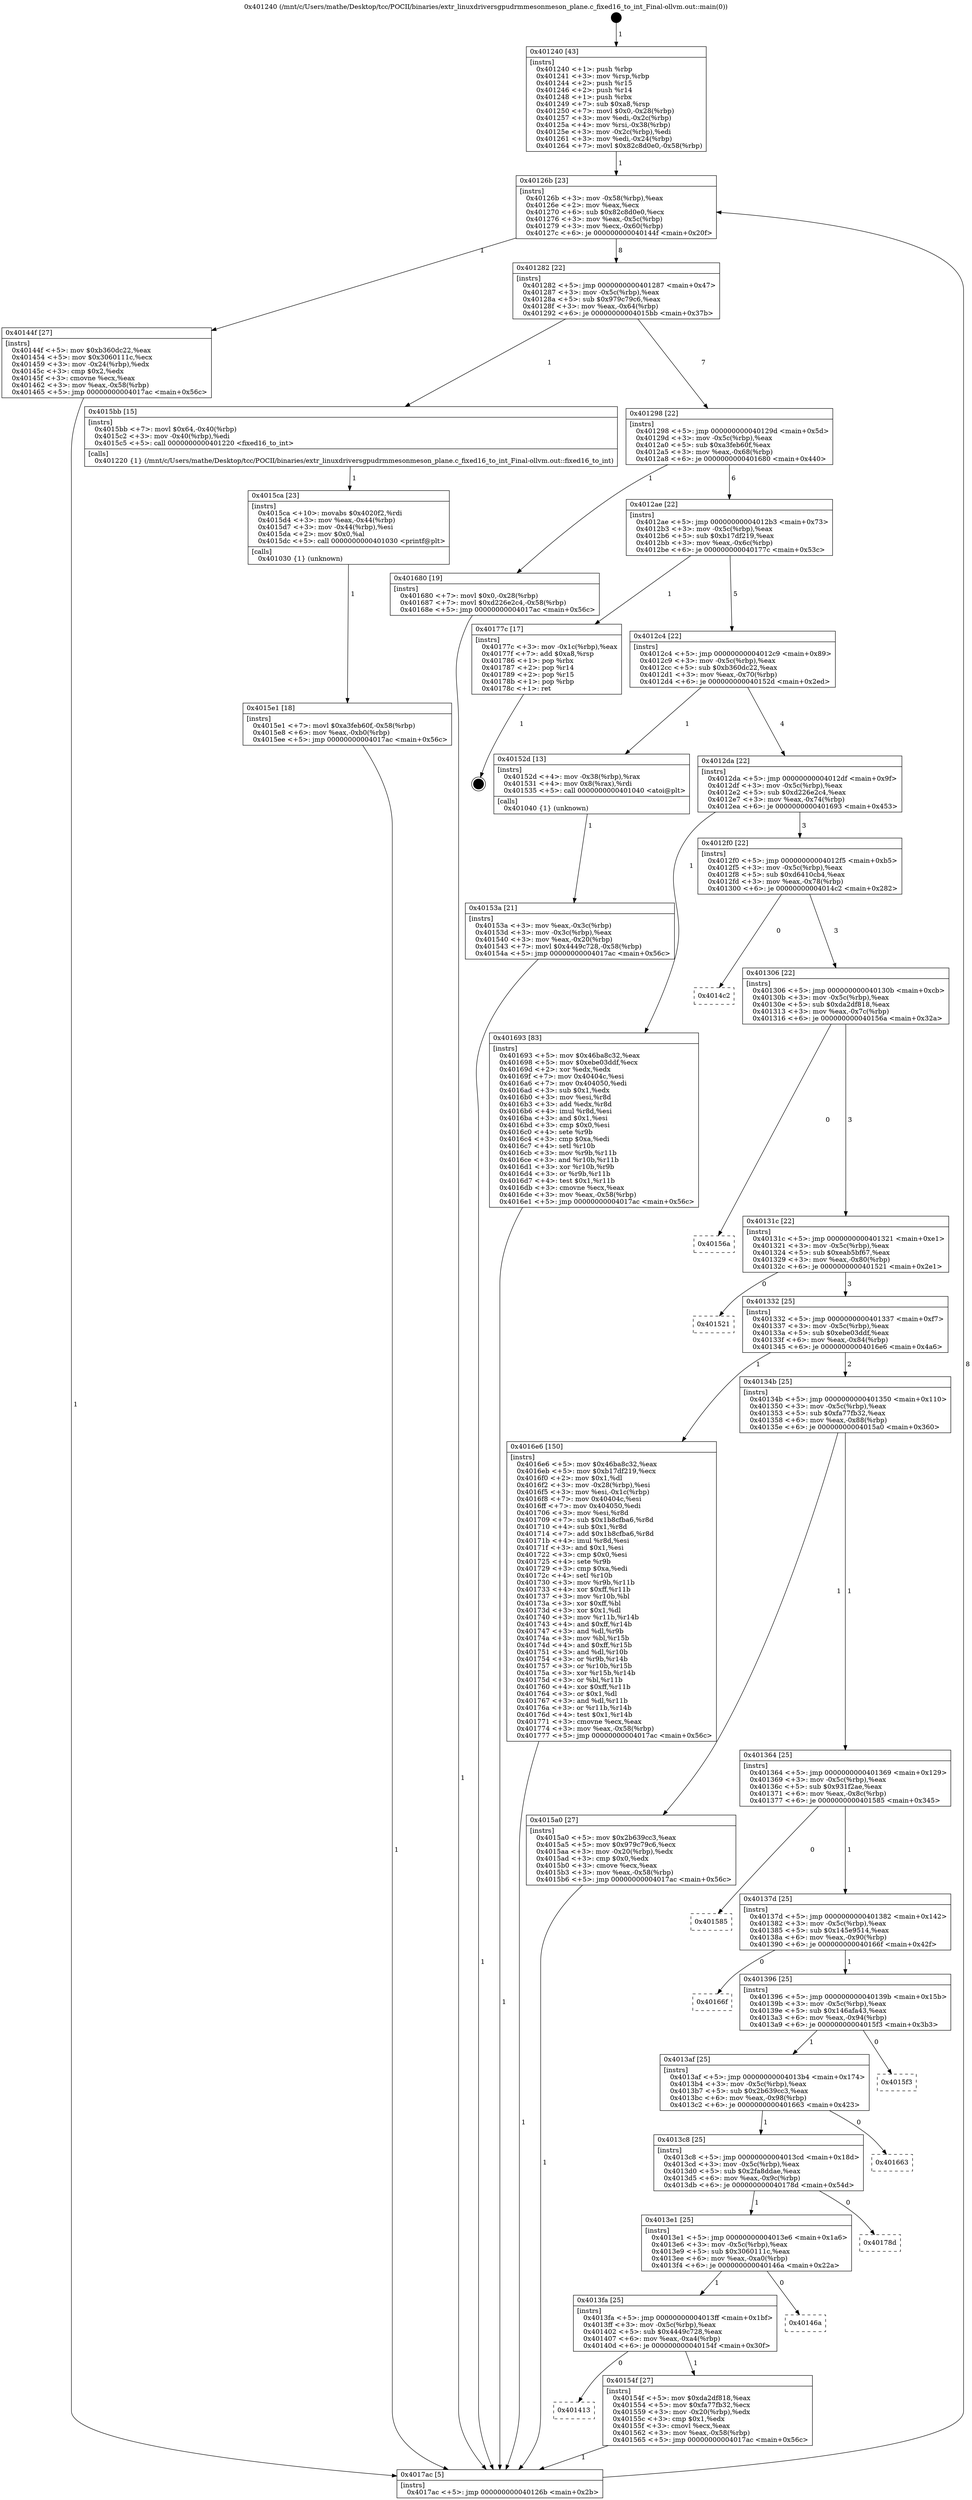 digraph "0x401240" {
  label = "0x401240 (/mnt/c/Users/mathe/Desktop/tcc/POCII/binaries/extr_linuxdriversgpudrmmesonmeson_plane.c_fixed16_to_int_Final-ollvm.out::main(0))"
  labelloc = "t"
  node[shape=record]

  Entry [label="",width=0.3,height=0.3,shape=circle,fillcolor=black,style=filled]
  "0x40126b" [label="{
     0x40126b [23]\l
     | [instrs]\l
     &nbsp;&nbsp;0x40126b \<+3\>: mov -0x58(%rbp),%eax\l
     &nbsp;&nbsp;0x40126e \<+2\>: mov %eax,%ecx\l
     &nbsp;&nbsp;0x401270 \<+6\>: sub $0x82c8d0e0,%ecx\l
     &nbsp;&nbsp;0x401276 \<+3\>: mov %eax,-0x5c(%rbp)\l
     &nbsp;&nbsp;0x401279 \<+3\>: mov %ecx,-0x60(%rbp)\l
     &nbsp;&nbsp;0x40127c \<+6\>: je 000000000040144f \<main+0x20f\>\l
  }"]
  "0x40144f" [label="{
     0x40144f [27]\l
     | [instrs]\l
     &nbsp;&nbsp;0x40144f \<+5\>: mov $0xb360dc22,%eax\l
     &nbsp;&nbsp;0x401454 \<+5\>: mov $0x3060111c,%ecx\l
     &nbsp;&nbsp;0x401459 \<+3\>: mov -0x24(%rbp),%edx\l
     &nbsp;&nbsp;0x40145c \<+3\>: cmp $0x2,%edx\l
     &nbsp;&nbsp;0x40145f \<+3\>: cmovne %ecx,%eax\l
     &nbsp;&nbsp;0x401462 \<+3\>: mov %eax,-0x58(%rbp)\l
     &nbsp;&nbsp;0x401465 \<+5\>: jmp 00000000004017ac \<main+0x56c\>\l
  }"]
  "0x401282" [label="{
     0x401282 [22]\l
     | [instrs]\l
     &nbsp;&nbsp;0x401282 \<+5\>: jmp 0000000000401287 \<main+0x47\>\l
     &nbsp;&nbsp;0x401287 \<+3\>: mov -0x5c(%rbp),%eax\l
     &nbsp;&nbsp;0x40128a \<+5\>: sub $0x979c79c6,%eax\l
     &nbsp;&nbsp;0x40128f \<+3\>: mov %eax,-0x64(%rbp)\l
     &nbsp;&nbsp;0x401292 \<+6\>: je 00000000004015bb \<main+0x37b\>\l
  }"]
  "0x4017ac" [label="{
     0x4017ac [5]\l
     | [instrs]\l
     &nbsp;&nbsp;0x4017ac \<+5\>: jmp 000000000040126b \<main+0x2b\>\l
  }"]
  "0x401240" [label="{
     0x401240 [43]\l
     | [instrs]\l
     &nbsp;&nbsp;0x401240 \<+1\>: push %rbp\l
     &nbsp;&nbsp;0x401241 \<+3\>: mov %rsp,%rbp\l
     &nbsp;&nbsp;0x401244 \<+2\>: push %r15\l
     &nbsp;&nbsp;0x401246 \<+2\>: push %r14\l
     &nbsp;&nbsp;0x401248 \<+1\>: push %rbx\l
     &nbsp;&nbsp;0x401249 \<+7\>: sub $0xa8,%rsp\l
     &nbsp;&nbsp;0x401250 \<+7\>: movl $0x0,-0x28(%rbp)\l
     &nbsp;&nbsp;0x401257 \<+3\>: mov %edi,-0x2c(%rbp)\l
     &nbsp;&nbsp;0x40125a \<+4\>: mov %rsi,-0x38(%rbp)\l
     &nbsp;&nbsp;0x40125e \<+3\>: mov -0x2c(%rbp),%edi\l
     &nbsp;&nbsp;0x401261 \<+3\>: mov %edi,-0x24(%rbp)\l
     &nbsp;&nbsp;0x401264 \<+7\>: movl $0x82c8d0e0,-0x58(%rbp)\l
  }"]
  Exit [label="",width=0.3,height=0.3,shape=circle,fillcolor=black,style=filled,peripheries=2]
  "0x4015bb" [label="{
     0x4015bb [15]\l
     | [instrs]\l
     &nbsp;&nbsp;0x4015bb \<+7\>: movl $0x64,-0x40(%rbp)\l
     &nbsp;&nbsp;0x4015c2 \<+3\>: mov -0x40(%rbp),%edi\l
     &nbsp;&nbsp;0x4015c5 \<+5\>: call 0000000000401220 \<fixed16_to_int\>\l
     | [calls]\l
     &nbsp;&nbsp;0x401220 \{1\} (/mnt/c/Users/mathe/Desktop/tcc/POCII/binaries/extr_linuxdriversgpudrmmesonmeson_plane.c_fixed16_to_int_Final-ollvm.out::fixed16_to_int)\l
  }"]
  "0x401298" [label="{
     0x401298 [22]\l
     | [instrs]\l
     &nbsp;&nbsp;0x401298 \<+5\>: jmp 000000000040129d \<main+0x5d\>\l
     &nbsp;&nbsp;0x40129d \<+3\>: mov -0x5c(%rbp),%eax\l
     &nbsp;&nbsp;0x4012a0 \<+5\>: sub $0xa3feb60f,%eax\l
     &nbsp;&nbsp;0x4012a5 \<+3\>: mov %eax,-0x68(%rbp)\l
     &nbsp;&nbsp;0x4012a8 \<+6\>: je 0000000000401680 \<main+0x440\>\l
  }"]
  "0x4015e1" [label="{
     0x4015e1 [18]\l
     | [instrs]\l
     &nbsp;&nbsp;0x4015e1 \<+7\>: movl $0xa3feb60f,-0x58(%rbp)\l
     &nbsp;&nbsp;0x4015e8 \<+6\>: mov %eax,-0xb0(%rbp)\l
     &nbsp;&nbsp;0x4015ee \<+5\>: jmp 00000000004017ac \<main+0x56c\>\l
  }"]
  "0x401680" [label="{
     0x401680 [19]\l
     | [instrs]\l
     &nbsp;&nbsp;0x401680 \<+7\>: movl $0x0,-0x28(%rbp)\l
     &nbsp;&nbsp;0x401687 \<+7\>: movl $0xd226e2c4,-0x58(%rbp)\l
     &nbsp;&nbsp;0x40168e \<+5\>: jmp 00000000004017ac \<main+0x56c\>\l
  }"]
  "0x4012ae" [label="{
     0x4012ae [22]\l
     | [instrs]\l
     &nbsp;&nbsp;0x4012ae \<+5\>: jmp 00000000004012b3 \<main+0x73\>\l
     &nbsp;&nbsp;0x4012b3 \<+3\>: mov -0x5c(%rbp),%eax\l
     &nbsp;&nbsp;0x4012b6 \<+5\>: sub $0xb17df219,%eax\l
     &nbsp;&nbsp;0x4012bb \<+3\>: mov %eax,-0x6c(%rbp)\l
     &nbsp;&nbsp;0x4012be \<+6\>: je 000000000040177c \<main+0x53c\>\l
  }"]
  "0x4015ca" [label="{
     0x4015ca [23]\l
     | [instrs]\l
     &nbsp;&nbsp;0x4015ca \<+10\>: movabs $0x4020f2,%rdi\l
     &nbsp;&nbsp;0x4015d4 \<+3\>: mov %eax,-0x44(%rbp)\l
     &nbsp;&nbsp;0x4015d7 \<+3\>: mov -0x44(%rbp),%esi\l
     &nbsp;&nbsp;0x4015da \<+2\>: mov $0x0,%al\l
     &nbsp;&nbsp;0x4015dc \<+5\>: call 0000000000401030 \<printf@plt\>\l
     | [calls]\l
     &nbsp;&nbsp;0x401030 \{1\} (unknown)\l
  }"]
  "0x40177c" [label="{
     0x40177c [17]\l
     | [instrs]\l
     &nbsp;&nbsp;0x40177c \<+3\>: mov -0x1c(%rbp),%eax\l
     &nbsp;&nbsp;0x40177f \<+7\>: add $0xa8,%rsp\l
     &nbsp;&nbsp;0x401786 \<+1\>: pop %rbx\l
     &nbsp;&nbsp;0x401787 \<+2\>: pop %r14\l
     &nbsp;&nbsp;0x401789 \<+2\>: pop %r15\l
     &nbsp;&nbsp;0x40178b \<+1\>: pop %rbp\l
     &nbsp;&nbsp;0x40178c \<+1\>: ret\l
  }"]
  "0x4012c4" [label="{
     0x4012c4 [22]\l
     | [instrs]\l
     &nbsp;&nbsp;0x4012c4 \<+5\>: jmp 00000000004012c9 \<main+0x89\>\l
     &nbsp;&nbsp;0x4012c9 \<+3\>: mov -0x5c(%rbp),%eax\l
     &nbsp;&nbsp;0x4012cc \<+5\>: sub $0xb360dc22,%eax\l
     &nbsp;&nbsp;0x4012d1 \<+3\>: mov %eax,-0x70(%rbp)\l
     &nbsp;&nbsp;0x4012d4 \<+6\>: je 000000000040152d \<main+0x2ed\>\l
  }"]
  "0x401413" [label="{
     0x401413\l
  }", style=dashed]
  "0x40152d" [label="{
     0x40152d [13]\l
     | [instrs]\l
     &nbsp;&nbsp;0x40152d \<+4\>: mov -0x38(%rbp),%rax\l
     &nbsp;&nbsp;0x401531 \<+4\>: mov 0x8(%rax),%rdi\l
     &nbsp;&nbsp;0x401535 \<+5\>: call 0000000000401040 \<atoi@plt\>\l
     | [calls]\l
     &nbsp;&nbsp;0x401040 \{1\} (unknown)\l
  }"]
  "0x4012da" [label="{
     0x4012da [22]\l
     | [instrs]\l
     &nbsp;&nbsp;0x4012da \<+5\>: jmp 00000000004012df \<main+0x9f\>\l
     &nbsp;&nbsp;0x4012df \<+3\>: mov -0x5c(%rbp),%eax\l
     &nbsp;&nbsp;0x4012e2 \<+5\>: sub $0xd226e2c4,%eax\l
     &nbsp;&nbsp;0x4012e7 \<+3\>: mov %eax,-0x74(%rbp)\l
     &nbsp;&nbsp;0x4012ea \<+6\>: je 0000000000401693 \<main+0x453\>\l
  }"]
  "0x40153a" [label="{
     0x40153a [21]\l
     | [instrs]\l
     &nbsp;&nbsp;0x40153a \<+3\>: mov %eax,-0x3c(%rbp)\l
     &nbsp;&nbsp;0x40153d \<+3\>: mov -0x3c(%rbp),%eax\l
     &nbsp;&nbsp;0x401540 \<+3\>: mov %eax,-0x20(%rbp)\l
     &nbsp;&nbsp;0x401543 \<+7\>: movl $0x4449c728,-0x58(%rbp)\l
     &nbsp;&nbsp;0x40154a \<+5\>: jmp 00000000004017ac \<main+0x56c\>\l
  }"]
  "0x40154f" [label="{
     0x40154f [27]\l
     | [instrs]\l
     &nbsp;&nbsp;0x40154f \<+5\>: mov $0xda2df818,%eax\l
     &nbsp;&nbsp;0x401554 \<+5\>: mov $0xfa77fb32,%ecx\l
     &nbsp;&nbsp;0x401559 \<+3\>: mov -0x20(%rbp),%edx\l
     &nbsp;&nbsp;0x40155c \<+3\>: cmp $0x1,%edx\l
     &nbsp;&nbsp;0x40155f \<+3\>: cmovl %ecx,%eax\l
     &nbsp;&nbsp;0x401562 \<+3\>: mov %eax,-0x58(%rbp)\l
     &nbsp;&nbsp;0x401565 \<+5\>: jmp 00000000004017ac \<main+0x56c\>\l
  }"]
  "0x401693" [label="{
     0x401693 [83]\l
     | [instrs]\l
     &nbsp;&nbsp;0x401693 \<+5\>: mov $0x46ba8c32,%eax\l
     &nbsp;&nbsp;0x401698 \<+5\>: mov $0xebe03ddf,%ecx\l
     &nbsp;&nbsp;0x40169d \<+2\>: xor %edx,%edx\l
     &nbsp;&nbsp;0x40169f \<+7\>: mov 0x40404c,%esi\l
     &nbsp;&nbsp;0x4016a6 \<+7\>: mov 0x404050,%edi\l
     &nbsp;&nbsp;0x4016ad \<+3\>: sub $0x1,%edx\l
     &nbsp;&nbsp;0x4016b0 \<+3\>: mov %esi,%r8d\l
     &nbsp;&nbsp;0x4016b3 \<+3\>: add %edx,%r8d\l
     &nbsp;&nbsp;0x4016b6 \<+4\>: imul %r8d,%esi\l
     &nbsp;&nbsp;0x4016ba \<+3\>: and $0x1,%esi\l
     &nbsp;&nbsp;0x4016bd \<+3\>: cmp $0x0,%esi\l
     &nbsp;&nbsp;0x4016c0 \<+4\>: sete %r9b\l
     &nbsp;&nbsp;0x4016c4 \<+3\>: cmp $0xa,%edi\l
     &nbsp;&nbsp;0x4016c7 \<+4\>: setl %r10b\l
     &nbsp;&nbsp;0x4016cb \<+3\>: mov %r9b,%r11b\l
     &nbsp;&nbsp;0x4016ce \<+3\>: and %r10b,%r11b\l
     &nbsp;&nbsp;0x4016d1 \<+3\>: xor %r10b,%r9b\l
     &nbsp;&nbsp;0x4016d4 \<+3\>: or %r9b,%r11b\l
     &nbsp;&nbsp;0x4016d7 \<+4\>: test $0x1,%r11b\l
     &nbsp;&nbsp;0x4016db \<+3\>: cmovne %ecx,%eax\l
     &nbsp;&nbsp;0x4016de \<+3\>: mov %eax,-0x58(%rbp)\l
     &nbsp;&nbsp;0x4016e1 \<+5\>: jmp 00000000004017ac \<main+0x56c\>\l
  }"]
  "0x4012f0" [label="{
     0x4012f0 [22]\l
     | [instrs]\l
     &nbsp;&nbsp;0x4012f0 \<+5\>: jmp 00000000004012f5 \<main+0xb5\>\l
     &nbsp;&nbsp;0x4012f5 \<+3\>: mov -0x5c(%rbp),%eax\l
     &nbsp;&nbsp;0x4012f8 \<+5\>: sub $0xd6410cb4,%eax\l
     &nbsp;&nbsp;0x4012fd \<+3\>: mov %eax,-0x78(%rbp)\l
     &nbsp;&nbsp;0x401300 \<+6\>: je 00000000004014c2 \<main+0x282\>\l
  }"]
  "0x4013fa" [label="{
     0x4013fa [25]\l
     | [instrs]\l
     &nbsp;&nbsp;0x4013fa \<+5\>: jmp 00000000004013ff \<main+0x1bf\>\l
     &nbsp;&nbsp;0x4013ff \<+3\>: mov -0x5c(%rbp),%eax\l
     &nbsp;&nbsp;0x401402 \<+5\>: sub $0x4449c728,%eax\l
     &nbsp;&nbsp;0x401407 \<+6\>: mov %eax,-0xa4(%rbp)\l
     &nbsp;&nbsp;0x40140d \<+6\>: je 000000000040154f \<main+0x30f\>\l
  }"]
  "0x4014c2" [label="{
     0x4014c2\l
  }", style=dashed]
  "0x401306" [label="{
     0x401306 [22]\l
     | [instrs]\l
     &nbsp;&nbsp;0x401306 \<+5\>: jmp 000000000040130b \<main+0xcb\>\l
     &nbsp;&nbsp;0x40130b \<+3\>: mov -0x5c(%rbp),%eax\l
     &nbsp;&nbsp;0x40130e \<+5\>: sub $0xda2df818,%eax\l
     &nbsp;&nbsp;0x401313 \<+3\>: mov %eax,-0x7c(%rbp)\l
     &nbsp;&nbsp;0x401316 \<+6\>: je 000000000040156a \<main+0x32a\>\l
  }"]
  "0x40146a" [label="{
     0x40146a\l
  }", style=dashed]
  "0x40156a" [label="{
     0x40156a\l
  }", style=dashed]
  "0x40131c" [label="{
     0x40131c [22]\l
     | [instrs]\l
     &nbsp;&nbsp;0x40131c \<+5\>: jmp 0000000000401321 \<main+0xe1\>\l
     &nbsp;&nbsp;0x401321 \<+3\>: mov -0x5c(%rbp),%eax\l
     &nbsp;&nbsp;0x401324 \<+5\>: sub $0xeab5bf67,%eax\l
     &nbsp;&nbsp;0x401329 \<+3\>: mov %eax,-0x80(%rbp)\l
     &nbsp;&nbsp;0x40132c \<+6\>: je 0000000000401521 \<main+0x2e1\>\l
  }"]
  "0x4013e1" [label="{
     0x4013e1 [25]\l
     | [instrs]\l
     &nbsp;&nbsp;0x4013e1 \<+5\>: jmp 00000000004013e6 \<main+0x1a6\>\l
     &nbsp;&nbsp;0x4013e6 \<+3\>: mov -0x5c(%rbp),%eax\l
     &nbsp;&nbsp;0x4013e9 \<+5\>: sub $0x3060111c,%eax\l
     &nbsp;&nbsp;0x4013ee \<+6\>: mov %eax,-0xa0(%rbp)\l
     &nbsp;&nbsp;0x4013f4 \<+6\>: je 000000000040146a \<main+0x22a\>\l
  }"]
  "0x401521" [label="{
     0x401521\l
  }", style=dashed]
  "0x401332" [label="{
     0x401332 [25]\l
     | [instrs]\l
     &nbsp;&nbsp;0x401332 \<+5\>: jmp 0000000000401337 \<main+0xf7\>\l
     &nbsp;&nbsp;0x401337 \<+3\>: mov -0x5c(%rbp),%eax\l
     &nbsp;&nbsp;0x40133a \<+5\>: sub $0xebe03ddf,%eax\l
     &nbsp;&nbsp;0x40133f \<+6\>: mov %eax,-0x84(%rbp)\l
     &nbsp;&nbsp;0x401345 \<+6\>: je 00000000004016e6 \<main+0x4a6\>\l
  }"]
  "0x40178d" [label="{
     0x40178d\l
  }", style=dashed]
  "0x4016e6" [label="{
     0x4016e6 [150]\l
     | [instrs]\l
     &nbsp;&nbsp;0x4016e6 \<+5\>: mov $0x46ba8c32,%eax\l
     &nbsp;&nbsp;0x4016eb \<+5\>: mov $0xb17df219,%ecx\l
     &nbsp;&nbsp;0x4016f0 \<+2\>: mov $0x1,%dl\l
     &nbsp;&nbsp;0x4016f2 \<+3\>: mov -0x28(%rbp),%esi\l
     &nbsp;&nbsp;0x4016f5 \<+3\>: mov %esi,-0x1c(%rbp)\l
     &nbsp;&nbsp;0x4016f8 \<+7\>: mov 0x40404c,%esi\l
     &nbsp;&nbsp;0x4016ff \<+7\>: mov 0x404050,%edi\l
     &nbsp;&nbsp;0x401706 \<+3\>: mov %esi,%r8d\l
     &nbsp;&nbsp;0x401709 \<+7\>: sub $0x1b8cfba6,%r8d\l
     &nbsp;&nbsp;0x401710 \<+4\>: sub $0x1,%r8d\l
     &nbsp;&nbsp;0x401714 \<+7\>: add $0x1b8cfba6,%r8d\l
     &nbsp;&nbsp;0x40171b \<+4\>: imul %r8d,%esi\l
     &nbsp;&nbsp;0x40171f \<+3\>: and $0x1,%esi\l
     &nbsp;&nbsp;0x401722 \<+3\>: cmp $0x0,%esi\l
     &nbsp;&nbsp;0x401725 \<+4\>: sete %r9b\l
     &nbsp;&nbsp;0x401729 \<+3\>: cmp $0xa,%edi\l
     &nbsp;&nbsp;0x40172c \<+4\>: setl %r10b\l
     &nbsp;&nbsp;0x401730 \<+3\>: mov %r9b,%r11b\l
     &nbsp;&nbsp;0x401733 \<+4\>: xor $0xff,%r11b\l
     &nbsp;&nbsp;0x401737 \<+3\>: mov %r10b,%bl\l
     &nbsp;&nbsp;0x40173a \<+3\>: xor $0xff,%bl\l
     &nbsp;&nbsp;0x40173d \<+3\>: xor $0x1,%dl\l
     &nbsp;&nbsp;0x401740 \<+3\>: mov %r11b,%r14b\l
     &nbsp;&nbsp;0x401743 \<+4\>: and $0xff,%r14b\l
     &nbsp;&nbsp;0x401747 \<+3\>: and %dl,%r9b\l
     &nbsp;&nbsp;0x40174a \<+3\>: mov %bl,%r15b\l
     &nbsp;&nbsp;0x40174d \<+4\>: and $0xff,%r15b\l
     &nbsp;&nbsp;0x401751 \<+3\>: and %dl,%r10b\l
     &nbsp;&nbsp;0x401754 \<+3\>: or %r9b,%r14b\l
     &nbsp;&nbsp;0x401757 \<+3\>: or %r10b,%r15b\l
     &nbsp;&nbsp;0x40175a \<+3\>: xor %r15b,%r14b\l
     &nbsp;&nbsp;0x40175d \<+3\>: or %bl,%r11b\l
     &nbsp;&nbsp;0x401760 \<+4\>: xor $0xff,%r11b\l
     &nbsp;&nbsp;0x401764 \<+3\>: or $0x1,%dl\l
     &nbsp;&nbsp;0x401767 \<+3\>: and %dl,%r11b\l
     &nbsp;&nbsp;0x40176a \<+3\>: or %r11b,%r14b\l
     &nbsp;&nbsp;0x40176d \<+4\>: test $0x1,%r14b\l
     &nbsp;&nbsp;0x401771 \<+3\>: cmovne %ecx,%eax\l
     &nbsp;&nbsp;0x401774 \<+3\>: mov %eax,-0x58(%rbp)\l
     &nbsp;&nbsp;0x401777 \<+5\>: jmp 00000000004017ac \<main+0x56c\>\l
  }"]
  "0x40134b" [label="{
     0x40134b [25]\l
     | [instrs]\l
     &nbsp;&nbsp;0x40134b \<+5\>: jmp 0000000000401350 \<main+0x110\>\l
     &nbsp;&nbsp;0x401350 \<+3\>: mov -0x5c(%rbp),%eax\l
     &nbsp;&nbsp;0x401353 \<+5\>: sub $0xfa77fb32,%eax\l
     &nbsp;&nbsp;0x401358 \<+6\>: mov %eax,-0x88(%rbp)\l
     &nbsp;&nbsp;0x40135e \<+6\>: je 00000000004015a0 \<main+0x360\>\l
  }"]
  "0x4013c8" [label="{
     0x4013c8 [25]\l
     | [instrs]\l
     &nbsp;&nbsp;0x4013c8 \<+5\>: jmp 00000000004013cd \<main+0x18d\>\l
     &nbsp;&nbsp;0x4013cd \<+3\>: mov -0x5c(%rbp),%eax\l
     &nbsp;&nbsp;0x4013d0 \<+5\>: sub $0x2fa8ddae,%eax\l
     &nbsp;&nbsp;0x4013d5 \<+6\>: mov %eax,-0x9c(%rbp)\l
     &nbsp;&nbsp;0x4013db \<+6\>: je 000000000040178d \<main+0x54d\>\l
  }"]
  "0x4015a0" [label="{
     0x4015a0 [27]\l
     | [instrs]\l
     &nbsp;&nbsp;0x4015a0 \<+5\>: mov $0x2b639cc3,%eax\l
     &nbsp;&nbsp;0x4015a5 \<+5\>: mov $0x979c79c6,%ecx\l
     &nbsp;&nbsp;0x4015aa \<+3\>: mov -0x20(%rbp),%edx\l
     &nbsp;&nbsp;0x4015ad \<+3\>: cmp $0x0,%edx\l
     &nbsp;&nbsp;0x4015b0 \<+3\>: cmove %ecx,%eax\l
     &nbsp;&nbsp;0x4015b3 \<+3\>: mov %eax,-0x58(%rbp)\l
     &nbsp;&nbsp;0x4015b6 \<+5\>: jmp 00000000004017ac \<main+0x56c\>\l
  }"]
  "0x401364" [label="{
     0x401364 [25]\l
     | [instrs]\l
     &nbsp;&nbsp;0x401364 \<+5\>: jmp 0000000000401369 \<main+0x129\>\l
     &nbsp;&nbsp;0x401369 \<+3\>: mov -0x5c(%rbp),%eax\l
     &nbsp;&nbsp;0x40136c \<+5\>: sub $0x931f2ae,%eax\l
     &nbsp;&nbsp;0x401371 \<+6\>: mov %eax,-0x8c(%rbp)\l
     &nbsp;&nbsp;0x401377 \<+6\>: je 0000000000401585 \<main+0x345\>\l
  }"]
  "0x401663" [label="{
     0x401663\l
  }", style=dashed]
  "0x401585" [label="{
     0x401585\l
  }", style=dashed]
  "0x40137d" [label="{
     0x40137d [25]\l
     | [instrs]\l
     &nbsp;&nbsp;0x40137d \<+5\>: jmp 0000000000401382 \<main+0x142\>\l
     &nbsp;&nbsp;0x401382 \<+3\>: mov -0x5c(%rbp),%eax\l
     &nbsp;&nbsp;0x401385 \<+5\>: sub $0x145e9514,%eax\l
     &nbsp;&nbsp;0x40138a \<+6\>: mov %eax,-0x90(%rbp)\l
     &nbsp;&nbsp;0x401390 \<+6\>: je 000000000040166f \<main+0x42f\>\l
  }"]
  "0x4013af" [label="{
     0x4013af [25]\l
     | [instrs]\l
     &nbsp;&nbsp;0x4013af \<+5\>: jmp 00000000004013b4 \<main+0x174\>\l
     &nbsp;&nbsp;0x4013b4 \<+3\>: mov -0x5c(%rbp),%eax\l
     &nbsp;&nbsp;0x4013b7 \<+5\>: sub $0x2b639cc3,%eax\l
     &nbsp;&nbsp;0x4013bc \<+6\>: mov %eax,-0x98(%rbp)\l
     &nbsp;&nbsp;0x4013c2 \<+6\>: je 0000000000401663 \<main+0x423\>\l
  }"]
  "0x40166f" [label="{
     0x40166f\l
  }", style=dashed]
  "0x401396" [label="{
     0x401396 [25]\l
     | [instrs]\l
     &nbsp;&nbsp;0x401396 \<+5\>: jmp 000000000040139b \<main+0x15b\>\l
     &nbsp;&nbsp;0x40139b \<+3\>: mov -0x5c(%rbp),%eax\l
     &nbsp;&nbsp;0x40139e \<+5\>: sub $0x146afa43,%eax\l
     &nbsp;&nbsp;0x4013a3 \<+6\>: mov %eax,-0x94(%rbp)\l
     &nbsp;&nbsp;0x4013a9 \<+6\>: je 00000000004015f3 \<main+0x3b3\>\l
  }"]
  "0x4015f3" [label="{
     0x4015f3\l
  }", style=dashed]
  Entry -> "0x401240" [label=" 1"]
  "0x40126b" -> "0x40144f" [label=" 1"]
  "0x40126b" -> "0x401282" [label=" 8"]
  "0x40144f" -> "0x4017ac" [label=" 1"]
  "0x401240" -> "0x40126b" [label=" 1"]
  "0x4017ac" -> "0x40126b" [label=" 8"]
  "0x40177c" -> Exit [label=" 1"]
  "0x401282" -> "0x4015bb" [label=" 1"]
  "0x401282" -> "0x401298" [label=" 7"]
  "0x4016e6" -> "0x4017ac" [label=" 1"]
  "0x401298" -> "0x401680" [label=" 1"]
  "0x401298" -> "0x4012ae" [label=" 6"]
  "0x401693" -> "0x4017ac" [label=" 1"]
  "0x4012ae" -> "0x40177c" [label=" 1"]
  "0x4012ae" -> "0x4012c4" [label=" 5"]
  "0x401680" -> "0x4017ac" [label=" 1"]
  "0x4012c4" -> "0x40152d" [label=" 1"]
  "0x4012c4" -> "0x4012da" [label=" 4"]
  "0x40152d" -> "0x40153a" [label=" 1"]
  "0x40153a" -> "0x4017ac" [label=" 1"]
  "0x4015e1" -> "0x4017ac" [label=" 1"]
  "0x4012da" -> "0x401693" [label=" 1"]
  "0x4012da" -> "0x4012f0" [label=" 3"]
  "0x4015ca" -> "0x4015e1" [label=" 1"]
  "0x4012f0" -> "0x4014c2" [label=" 0"]
  "0x4012f0" -> "0x401306" [label=" 3"]
  "0x4015a0" -> "0x4017ac" [label=" 1"]
  "0x401306" -> "0x40156a" [label=" 0"]
  "0x401306" -> "0x40131c" [label=" 3"]
  "0x40154f" -> "0x4017ac" [label=" 1"]
  "0x40131c" -> "0x401521" [label=" 0"]
  "0x40131c" -> "0x401332" [label=" 3"]
  "0x4013fa" -> "0x40154f" [label=" 1"]
  "0x401332" -> "0x4016e6" [label=" 1"]
  "0x401332" -> "0x40134b" [label=" 2"]
  "0x4015bb" -> "0x4015ca" [label=" 1"]
  "0x40134b" -> "0x4015a0" [label=" 1"]
  "0x40134b" -> "0x401364" [label=" 1"]
  "0x4013e1" -> "0x40146a" [label=" 0"]
  "0x401364" -> "0x401585" [label=" 0"]
  "0x401364" -> "0x40137d" [label=" 1"]
  "0x4013fa" -> "0x401413" [label=" 0"]
  "0x40137d" -> "0x40166f" [label=" 0"]
  "0x40137d" -> "0x401396" [label=" 1"]
  "0x4013c8" -> "0x40178d" [label=" 0"]
  "0x401396" -> "0x4015f3" [label=" 0"]
  "0x401396" -> "0x4013af" [label=" 1"]
  "0x4013c8" -> "0x4013e1" [label=" 1"]
  "0x4013af" -> "0x401663" [label=" 0"]
  "0x4013af" -> "0x4013c8" [label=" 1"]
  "0x4013e1" -> "0x4013fa" [label=" 1"]
}
